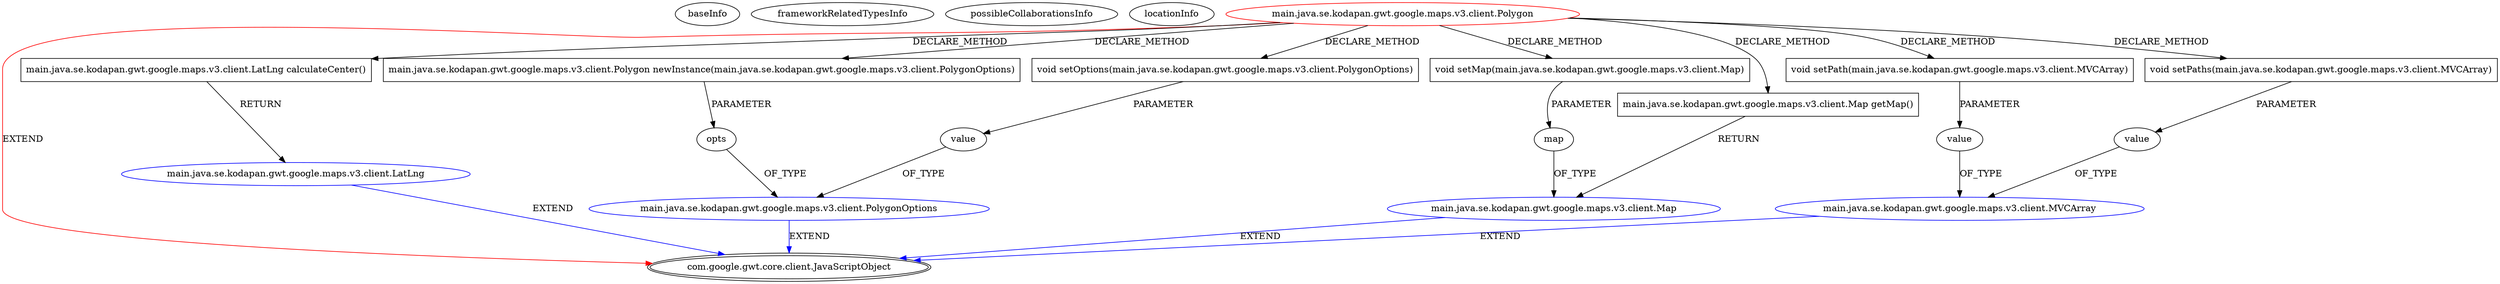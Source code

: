 digraph {
baseInfo[graphId=3377,category="extension_graph",isAnonymous=false,possibleRelation=true]
frameworkRelatedTypesInfo[0="com.google.gwt.core.client.JavaScriptObject"]
possibleCollaborationsInfo[0="3377~CLIENT_METHOD_DECLARATION-PARAMETER_DECLARATION-CLIENT_METHOD_DECLARATION-PARAMETER_DECLARATION-~com.google.gwt.core.client.JavaScriptObject ~com.google.gwt.core.client.JavaScriptObject ~false~false",1="3377~CLIENT_METHOD_DECLARATION-RETURN_TYPE-~com.google.gwt.core.client.JavaScriptObject ~com.google.gwt.core.client.JavaScriptObject ~false~false",2="3377~CLIENT_METHOD_DECLARATION-RETURN_TYPE-CLIENT_METHOD_DECLARATION-PARAMETER_DECLARATION-~com.google.gwt.core.client.JavaScriptObject ~com.google.gwt.core.client.JavaScriptObject ~false~false"]
locationInfo[projectName="karlwettin-kodapan-gwt-google-map-v3",filePath="/karlwettin-kodapan-gwt-google-map-v3/kodapan-gwt-google-map-v3-master/src/main/java/se/kodapan/gwt/google/maps/v3/client/Polygon.java",contextSignature="Polygon",graphId="3377"]
0[label="main.java.se.kodapan.gwt.google.maps.v3.client.Polygon",vertexType="ROOT_CLIENT_CLASS_DECLARATION",isFrameworkType=false,color=red]
1[label="com.google.gwt.core.client.JavaScriptObject",vertexType="FRAMEWORK_CLASS_TYPE",isFrameworkType=true,peripheries=2]
3[label="main.java.se.kodapan.gwt.google.maps.v3.client.Polygon newInstance(main.java.se.kodapan.gwt.google.maps.v3.client.PolygonOptions)",vertexType="CLIENT_METHOD_DECLARATION",isFrameworkType=false,shape=box]
4[label="opts",vertexType="PARAMETER_DECLARATION",isFrameworkType=false]
5[label="main.java.se.kodapan.gwt.google.maps.v3.client.PolygonOptions",vertexType="REFERENCE_CLIENT_CLASS_DECLARATION",isFrameworkType=false,color=blue]
7[label="main.java.se.kodapan.gwt.google.maps.v3.client.LatLng calculateCenter()",vertexType="CLIENT_METHOD_DECLARATION",isFrameworkType=false,shape=box]
8[label="main.java.se.kodapan.gwt.google.maps.v3.client.LatLng",vertexType="REFERENCE_CLIENT_CLASS_DECLARATION",isFrameworkType=false,color=blue]
10[label="void setMap(main.java.se.kodapan.gwt.google.maps.v3.client.Map)",vertexType="CLIENT_METHOD_DECLARATION",isFrameworkType=false,shape=box]
11[label="map",vertexType="PARAMETER_DECLARATION",isFrameworkType=false]
12[label="main.java.se.kodapan.gwt.google.maps.v3.client.Map",vertexType="REFERENCE_CLIENT_CLASS_DECLARATION",isFrameworkType=false,color=blue]
14[label="main.java.se.kodapan.gwt.google.maps.v3.client.Map getMap()",vertexType="CLIENT_METHOD_DECLARATION",isFrameworkType=false,shape=box]
16[label="void setOptions(main.java.se.kodapan.gwt.google.maps.v3.client.PolygonOptions)",vertexType="CLIENT_METHOD_DECLARATION",isFrameworkType=false,shape=box]
17[label="value",vertexType="PARAMETER_DECLARATION",isFrameworkType=false]
19[label="void setPath(main.java.se.kodapan.gwt.google.maps.v3.client.MVCArray)",vertexType="CLIENT_METHOD_DECLARATION",isFrameworkType=false,shape=box]
20[label="value",vertexType="PARAMETER_DECLARATION",isFrameworkType=false]
21[label="main.java.se.kodapan.gwt.google.maps.v3.client.MVCArray",vertexType="REFERENCE_CLIENT_CLASS_DECLARATION",isFrameworkType=false,color=blue]
23[label="void setPaths(main.java.se.kodapan.gwt.google.maps.v3.client.MVCArray)",vertexType="CLIENT_METHOD_DECLARATION",isFrameworkType=false,shape=box]
24[label="value",vertexType="PARAMETER_DECLARATION",isFrameworkType=false]
0->1[label="EXTEND",color=red]
0->3[label="DECLARE_METHOD"]
5->1[label="EXTEND",color=blue]
4->5[label="OF_TYPE"]
3->4[label="PARAMETER"]
0->7[label="DECLARE_METHOD"]
8->1[label="EXTEND",color=blue]
7->8[label="RETURN"]
0->10[label="DECLARE_METHOD"]
12->1[label="EXTEND",color=blue]
11->12[label="OF_TYPE"]
10->11[label="PARAMETER"]
0->14[label="DECLARE_METHOD"]
14->12[label="RETURN"]
0->16[label="DECLARE_METHOD"]
17->5[label="OF_TYPE"]
16->17[label="PARAMETER"]
0->19[label="DECLARE_METHOD"]
21->1[label="EXTEND",color=blue]
20->21[label="OF_TYPE"]
19->20[label="PARAMETER"]
0->23[label="DECLARE_METHOD"]
24->21[label="OF_TYPE"]
23->24[label="PARAMETER"]
}
